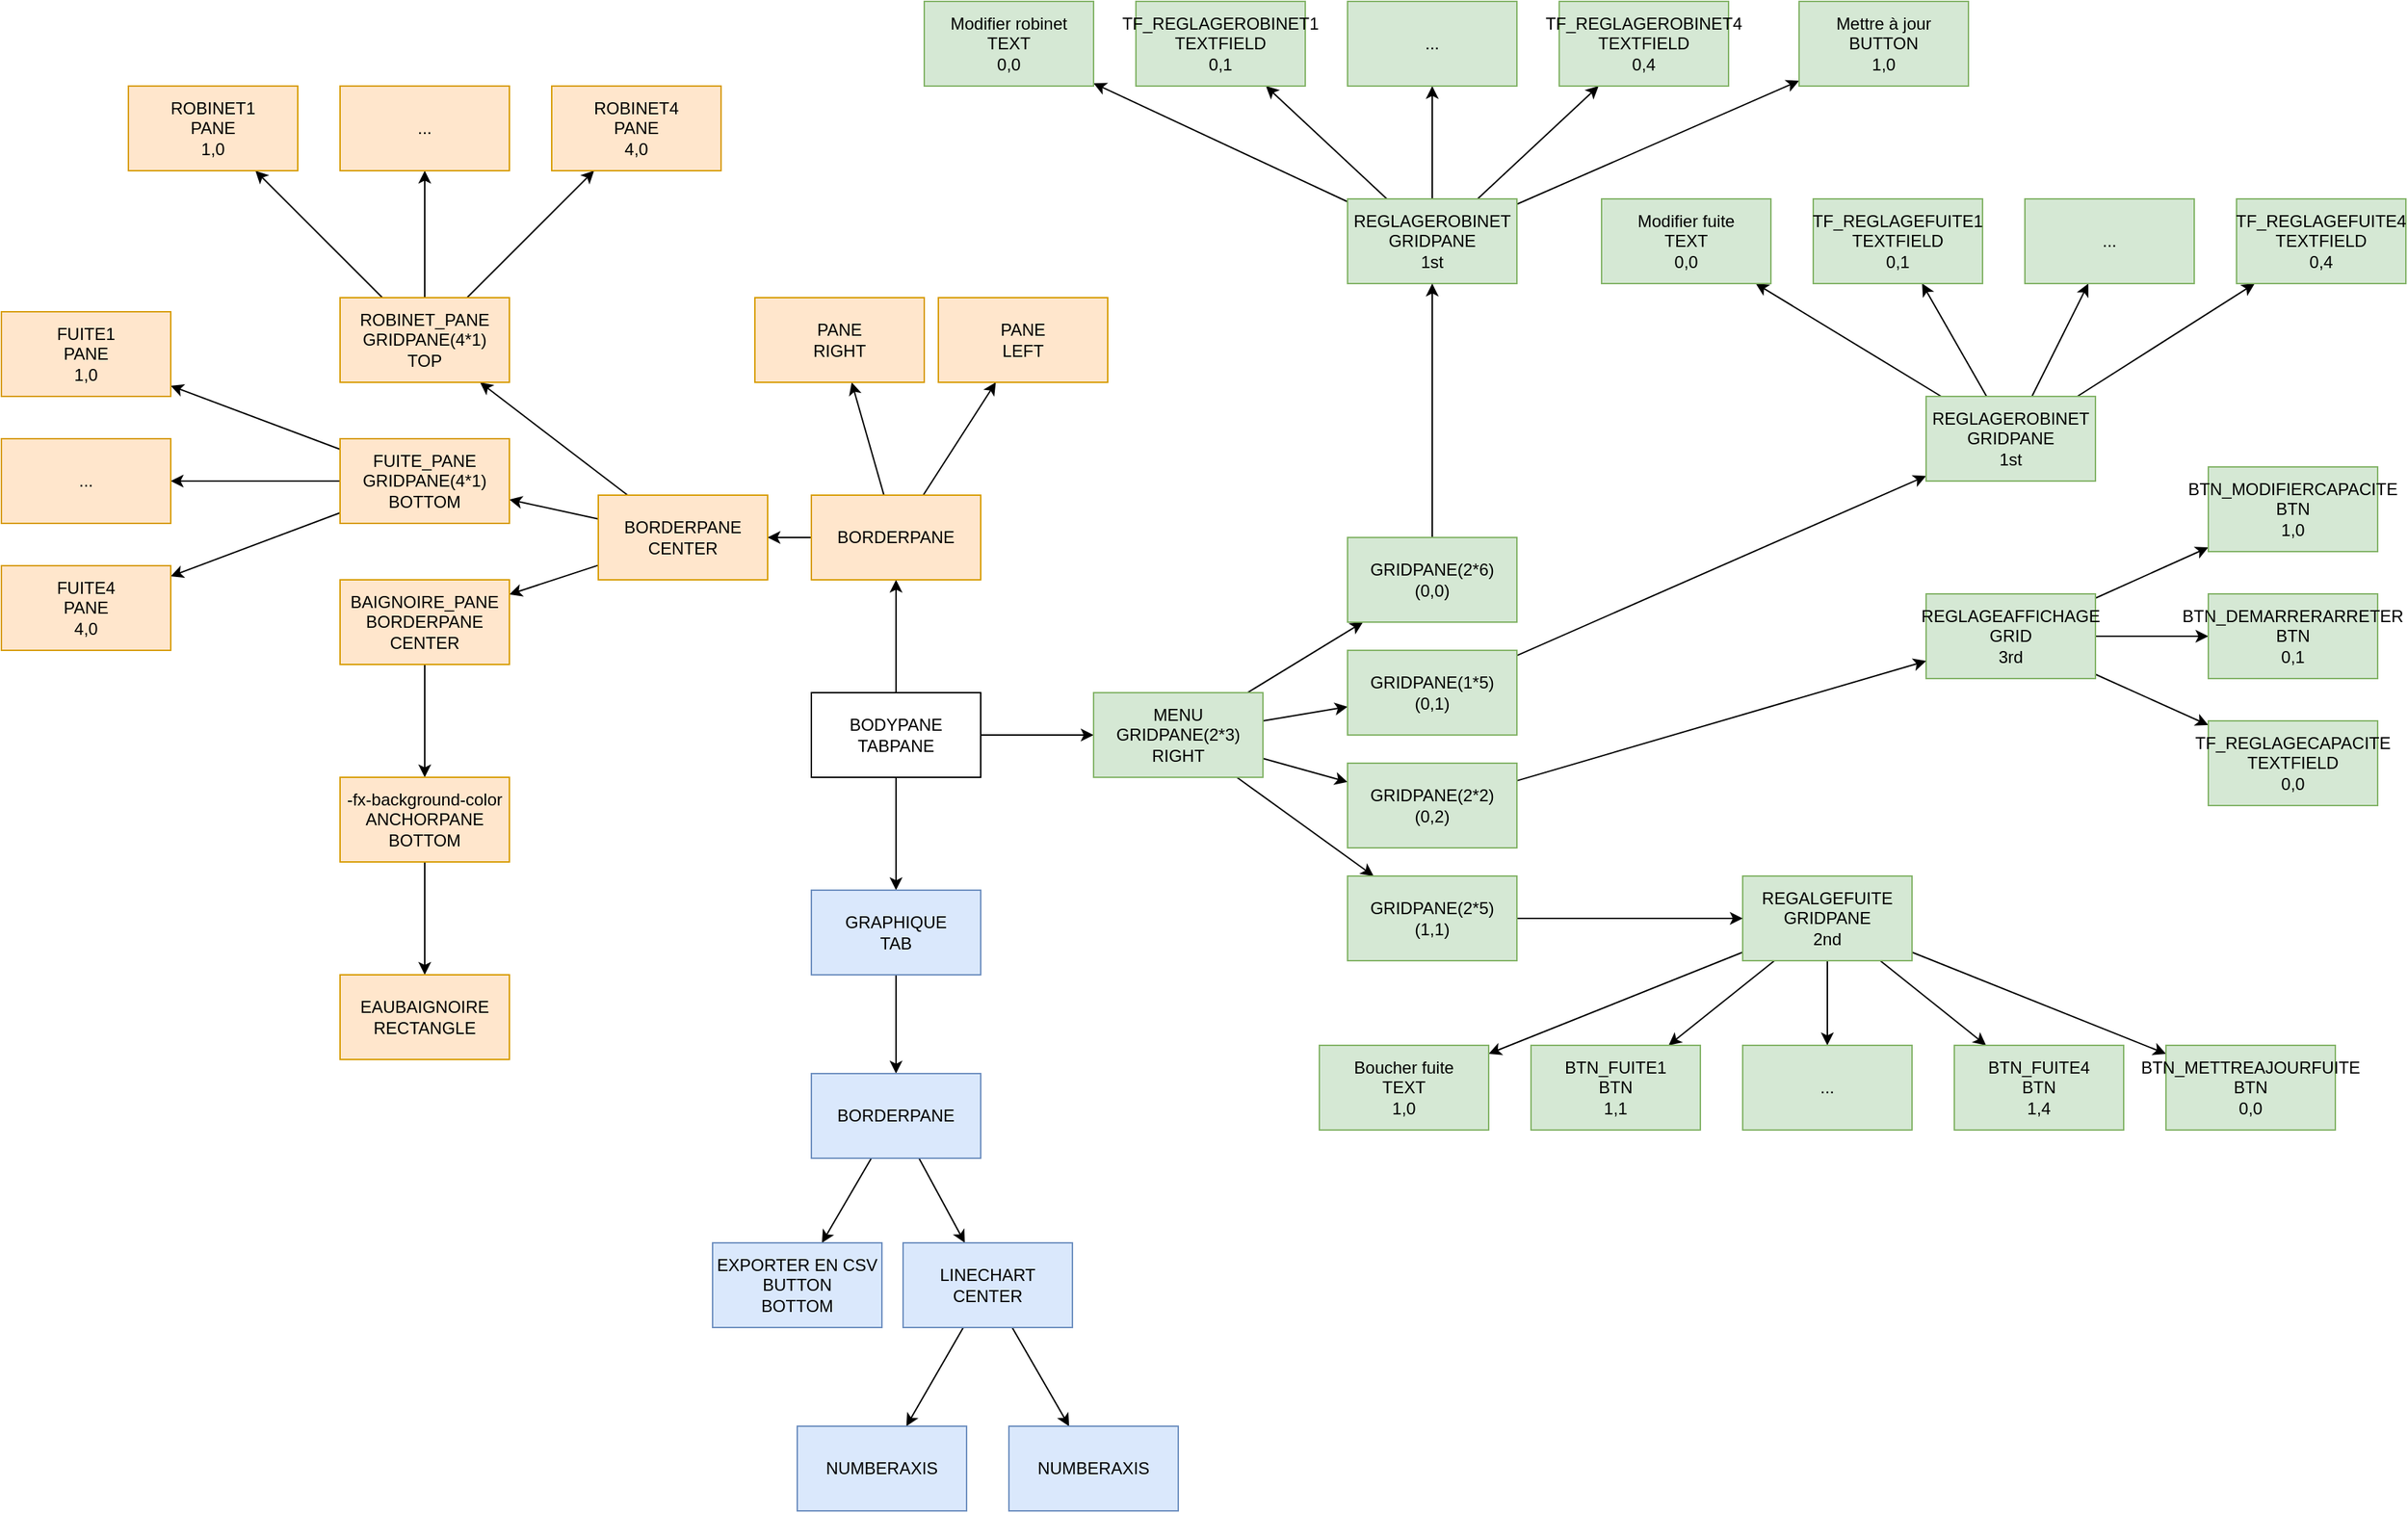 <mxfile version="24.4.10" type="device">
  <diagram name="Page-1" id="LZ7K36N-VkaVWjXydS0J">
    <mxGraphModel dx="1937" dy="2442" grid="1" gridSize="10" guides="1" tooltips="1" connect="1" arrows="1" fold="1" page="1" pageScale="1" pageWidth="850" pageHeight="1100" math="0" shadow="0">
      <root>
        <mxCell id="0" />
        <mxCell id="1" parent="0" />
        <mxCell id="IB6KKEzYAM_JYOzarY0I-3" value="" style="edgeStyle=orthogonalEdgeStyle;rounded=0;orthogonalLoop=1;jettySize=auto;html=1;" parent="1" source="IB6KKEzYAM_JYOzarY0I-1" target="IB6KKEzYAM_JYOzarY0I-2" edge="1">
          <mxGeometry relative="1" as="geometry" />
        </mxCell>
        <mxCell id="IB6KKEzYAM_JYOzarY0I-5" value="" style="edgeStyle=orthogonalEdgeStyle;rounded=0;orthogonalLoop=1;jettySize=auto;html=1;" parent="1" source="IB6KKEzYAM_JYOzarY0I-1" target="IB6KKEzYAM_JYOzarY0I-4" edge="1">
          <mxGeometry relative="1" as="geometry" />
        </mxCell>
        <mxCell id="IB6KKEzYAM_JYOzarY0I-53" value="" style="edgeStyle=none;rounded=0;orthogonalLoop=1;jettySize=auto;html=1;" parent="1" source="2NhJJZEaWzsQO4nIQOIo-3" target="IB6KKEzYAM_JYOzarY0I-52" edge="1">
          <mxGeometry relative="1" as="geometry">
            <mxPoint x="420" y="600" as="sourcePoint" />
          </mxGeometry>
        </mxCell>
        <mxCell id="2NhJJZEaWzsQO4nIQOIo-2" value="" style="edgeStyle=orthogonalEdgeStyle;rounded=0;orthogonalLoop=1;jettySize=auto;html=1;" edge="1" parent="1" source="IB6KKEzYAM_JYOzarY0I-1" target="2NhJJZEaWzsQO4nIQOIo-1">
          <mxGeometry relative="1" as="geometry" />
        </mxCell>
        <mxCell id="IB6KKEzYAM_JYOzarY0I-1" value="BODYPANE&lt;br&gt;TABPANE" style="rounded=0;whiteSpace=wrap;html=1;" parent="1" vertex="1">
          <mxGeometry x="360" y="270" width="120" height="60" as="geometry" />
        </mxCell>
        <mxCell id="IB6KKEzYAM_JYOzarY0I-28" value="" style="edgeStyle=none;rounded=0;orthogonalLoop=1;jettySize=auto;html=1;" parent="1" source="IB6KKEzYAM_JYOzarY0I-54" target="IB6KKEzYAM_JYOzarY0I-27" edge="1">
          <mxGeometry relative="1" as="geometry" />
        </mxCell>
        <mxCell id="IB6KKEzYAM_JYOzarY0I-30" style="edgeStyle=none;rounded=0;orthogonalLoop=1;jettySize=auto;html=1;" parent="1" source="IB6KKEzYAM_JYOzarY0I-54" target="IB6KKEzYAM_JYOzarY0I-29" edge="1">
          <mxGeometry relative="1" as="geometry" />
        </mxCell>
        <mxCell id="IB6KKEzYAM_JYOzarY0I-33" value="" style="edgeStyle=none;rounded=0;orthogonalLoop=1;jettySize=auto;html=1;" parent="1" source="IB6KKEzYAM_JYOzarY0I-2" target="IB6KKEzYAM_JYOzarY0I-32" edge="1">
          <mxGeometry relative="1" as="geometry" />
        </mxCell>
        <mxCell id="IB6KKEzYAM_JYOzarY0I-35" style="edgeStyle=none;rounded=0;orthogonalLoop=1;jettySize=auto;html=1;" parent="1" source="IB6KKEzYAM_JYOzarY0I-2" target="IB6KKEzYAM_JYOzarY0I-34" edge="1">
          <mxGeometry relative="1" as="geometry" />
        </mxCell>
        <mxCell id="IB6KKEzYAM_JYOzarY0I-37" style="edgeStyle=none;rounded=0;orthogonalLoop=1;jettySize=auto;html=1;" parent="1" source="IB6KKEzYAM_JYOzarY0I-54" target="IB6KKEzYAM_JYOzarY0I-36" edge="1">
          <mxGeometry relative="1" as="geometry" />
        </mxCell>
        <mxCell id="IB6KKEzYAM_JYOzarY0I-55" value="" style="edgeStyle=none;rounded=0;orthogonalLoop=1;jettySize=auto;html=1;" parent="1" source="IB6KKEzYAM_JYOzarY0I-2" target="IB6KKEzYAM_JYOzarY0I-54" edge="1">
          <mxGeometry relative="1" as="geometry" />
        </mxCell>
        <mxCell id="IB6KKEzYAM_JYOzarY0I-2" value="BORDERPANE" style="rounded=0;whiteSpace=wrap;html=1;fillColor=#ffe6cc;strokeColor=#d79b00;" parent="1" vertex="1">
          <mxGeometry x="360" y="130" width="120" height="60" as="geometry" />
        </mxCell>
        <mxCell id="2NhJJZEaWzsQO4nIQOIo-18" style="edgeStyle=none;rounded=0;orthogonalLoop=1;jettySize=auto;html=1;" edge="1" parent="1" source="IB6KKEzYAM_JYOzarY0I-4" target="2NhJJZEaWzsQO4nIQOIo-11">
          <mxGeometry relative="1" as="geometry" />
        </mxCell>
        <mxCell id="2NhJJZEaWzsQO4nIQOIo-19" style="edgeStyle=none;rounded=0;orthogonalLoop=1;jettySize=auto;html=1;" edge="1" parent="1" source="IB6KKEzYAM_JYOzarY0I-4" target="2NhJJZEaWzsQO4nIQOIo-12">
          <mxGeometry relative="1" as="geometry" />
        </mxCell>
        <mxCell id="2NhJJZEaWzsQO4nIQOIo-20" style="edgeStyle=none;rounded=0;orthogonalLoop=1;jettySize=auto;html=1;" edge="1" parent="1" source="IB6KKEzYAM_JYOzarY0I-4" target="2NhJJZEaWzsQO4nIQOIo-14">
          <mxGeometry relative="1" as="geometry" />
        </mxCell>
        <mxCell id="2NhJJZEaWzsQO4nIQOIo-21" style="edgeStyle=none;rounded=0;orthogonalLoop=1;jettySize=auto;html=1;" edge="1" parent="1" source="IB6KKEzYAM_JYOzarY0I-4" target="2NhJJZEaWzsQO4nIQOIo-16">
          <mxGeometry relative="1" as="geometry" />
        </mxCell>
        <mxCell id="IB6KKEzYAM_JYOzarY0I-4" value="&lt;div&gt;MENU&lt;br&gt;GRIDPANE(2*3)&lt;br&gt;&lt;/div&gt;&lt;div&gt;RIGHT&lt;/div&gt;" style="rounded=0;whiteSpace=wrap;html=1;fillColor=#d5e8d4;strokeColor=#82b366;" parent="1" vertex="1">
          <mxGeometry x="560" y="270" width="120" height="60" as="geometry" />
        </mxCell>
        <mxCell id="IB6KKEzYAM_JYOzarY0I-17" value="" style="edgeStyle=none;rounded=0;orthogonalLoop=1;jettySize=auto;html=1;" parent="1" source="IB6KKEzYAM_JYOzarY0I-6" target="IB6KKEzYAM_JYOzarY0I-16" edge="1">
          <mxGeometry relative="1" as="geometry" />
        </mxCell>
        <mxCell id="IB6KKEzYAM_JYOzarY0I-19" style="edgeStyle=none;rounded=0;orthogonalLoop=1;jettySize=auto;html=1;" parent="1" source="IB6KKEzYAM_JYOzarY0I-6" target="IB6KKEzYAM_JYOzarY0I-18" edge="1">
          <mxGeometry relative="1" as="geometry" />
        </mxCell>
        <mxCell id="IB6KKEzYAM_JYOzarY0I-22" value="" style="edgeStyle=none;rounded=0;orthogonalLoop=1;jettySize=auto;html=1;" parent="1" source="IB6KKEzYAM_JYOzarY0I-6" target="IB6KKEzYAM_JYOzarY0I-21" edge="1">
          <mxGeometry relative="1" as="geometry" />
        </mxCell>
        <mxCell id="2NhJJZEaWzsQO4nIQOIo-23" style="edgeStyle=none;rounded=0;orthogonalLoop=1;jettySize=auto;html=1;" edge="1" parent="1" source="IB6KKEzYAM_JYOzarY0I-6" target="2NhJJZEaWzsQO4nIQOIo-22">
          <mxGeometry relative="1" as="geometry" />
        </mxCell>
        <mxCell id="2NhJJZEaWzsQO4nIQOIo-25" value="" style="edgeStyle=none;rounded=0;orthogonalLoop=1;jettySize=auto;html=1;" edge="1" parent="1" source="IB6KKEzYAM_JYOzarY0I-6" target="2NhJJZEaWzsQO4nIQOIo-24">
          <mxGeometry relative="1" as="geometry" />
        </mxCell>
        <mxCell id="IB6KKEzYAM_JYOzarY0I-6" value="&lt;div&gt;REGLAGEROBINET&lt;br&gt;GRIDPANE&lt;br&gt;&lt;/div&gt;&lt;div&gt;1st&lt;br&gt;&lt;/div&gt;" style="rounded=0;whiteSpace=wrap;html=1;fillColor=#d5e8d4;strokeColor=#82b366;" parent="1" vertex="1">
          <mxGeometry x="740" y="-80" width="120" height="60" as="geometry" />
        </mxCell>
        <mxCell id="IB6KKEzYAM_JYOzarY0I-15" value="" style="edgeStyle=none;rounded=0;orthogonalLoop=1;jettySize=auto;html=1;" parent="1" source="IB6KKEzYAM_JYOzarY0I-8" target="IB6KKEzYAM_JYOzarY0I-14" edge="1">
          <mxGeometry relative="1" as="geometry" />
        </mxCell>
        <mxCell id="IB6KKEzYAM_JYOzarY0I-24" style="edgeStyle=none;rounded=0;orthogonalLoop=1;jettySize=auto;html=1;" parent="1" source="IB6KKEzYAM_JYOzarY0I-8" target="IB6KKEzYAM_JYOzarY0I-23" edge="1">
          <mxGeometry relative="1" as="geometry" />
        </mxCell>
        <mxCell id="IB6KKEzYAM_JYOzarY0I-26" value="" style="edgeStyle=none;rounded=0;orthogonalLoop=1;jettySize=auto;html=1;" parent="1" source="IB6KKEzYAM_JYOzarY0I-8" target="IB6KKEzYAM_JYOzarY0I-25" edge="1">
          <mxGeometry relative="1" as="geometry" />
        </mxCell>
        <mxCell id="2NhJJZEaWzsQO4nIQOIo-46" style="edgeStyle=none;rounded=0;orthogonalLoop=1;jettySize=auto;html=1;" edge="1" parent="1" source="IB6KKEzYAM_JYOzarY0I-8" target="2NhJJZEaWzsQO4nIQOIo-45">
          <mxGeometry relative="1" as="geometry" />
        </mxCell>
        <mxCell id="2NhJJZEaWzsQO4nIQOIo-48" style="edgeStyle=none;rounded=0;orthogonalLoop=1;jettySize=auto;html=1;" edge="1" parent="1" source="IB6KKEzYAM_JYOzarY0I-8" target="2NhJJZEaWzsQO4nIQOIo-47">
          <mxGeometry relative="1" as="geometry" />
        </mxCell>
        <mxCell id="IB6KKEzYAM_JYOzarY0I-8" value="&lt;div&gt;REGALGEFUITE&lt;br&gt;GRIDPANE&lt;br&gt;&lt;/div&gt;2nd" style="rounded=0;whiteSpace=wrap;html=1;fillColor=#d5e8d4;strokeColor=#82b366;" parent="1" vertex="1">
          <mxGeometry x="1020" y="400" width="120" height="60" as="geometry" />
        </mxCell>
        <mxCell id="IB6KKEzYAM_JYOzarY0I-59" style="edgeStyle=none;rounded=0;orthogonalLoop=1;jettySize=auto;html=1;" parent="1" source="IB6KKEzYAM_JYOzarY0I-10" target="IB6KKEzYAM_JYOzarY0I-58" edge="1">
          <mxGeometry relative="1" as="geometry" />
        </mxCell>
        <mxCell id="2NhJJZEaWzsQO4nIQOIo-41" style="edgeStyle=none;rounded=0;orthogonalLoop=1;jettySize=auto;html=1;" edge="1" parent="1" source="IB6KKEzYAM_JYOzarY0I-10" target="2NhJJZEaWzsQO4nIQOIo-39">
          <mxGeometry relative="1" as="geometry" />
        </mxCell>
        <mxCell id="2NhJJZEaWzsQO4nIQOIo-43" value="" style="edgeStyle=none;rounded=0;orthogonalLoop=1;jettySize=auto;html=1;" edge="1" parent="1" source="IB6KKEzYAM_JYOzarY0I-10" target="2NhJJZEaWzsQO4nIQOIo-42">
          <mxGeometry relative="1" as="geometry" />
        </mxCell>
        <mxCell id="IB6KKEzYAM_JYOzarY0I-10" value="&lt;div&gt;REGLAGEAFFICHAGE&lt;br&gt;GRID&lt;br&gt;&lt;/div&gt;&lt;div&gt;3rd&lt;br&gt;&lt;/div&gt;" style="rounded=0;whiteSpace=wrap;html=1;fillColor=#d5e8d4;strokeColor=#82b366;" parent="1" vertex="1">
          <mxGeometry x="1150" y="200" width="120" height="60" as="geometry" />
        </mxCell>
        <mxCell id="IB6KKEzYAM_JYOzarY0I-14" value="&lt;div&gt;BTN_FUITE1&lt;br&gt;BTN&lt;br&gt;&lt;/div&gt;1,1" style="rounded=0;whiteSpace=wrap;html=1;fillColor=#d5e8d4;strokeColor=#82b366;" parent="1" vertex="1">
          <mxGeometry x="870" y="520" width="120" height="60" as="geometry" />
        </mxCell>
        <mxCell id="IB6KKEzYAM_JYOzarY0I-16" value="&lt;div&gt;TF_REGLAGEROBINET1&lt;br&gt;TEXTFIELD&lt;br&gt;&lt;/div&gt;&lt;div&gt;0,1&lt;br&gt;&lt;/div&gt;" style="rounded=0;whiteSpace=wrap;html=1;fillColor=#d5e8d4;strokeColor=#82b366;" parent="1" vertex="1">
          <mxGeometry x="590" y="-220" width="120" height="60" as="geometry" />
        </mxCell>
        <mxCell id="IB6KKEzYAM_JYOzarY0I-18" value="&lt;div&gt;TF_REGLAGEROBINET4&lt;br&gt;TEXTFIELD&lt;br&gt;&lt;/div&gt;&lt;div&gt;0,4&lt;br&gt;&lt;/div&gt;" style="rounded=0;whiteSpace=wrap;html=1;fillColor=#d5e8d4;strokeColor=#82b366;" parent="1" vertex="1">
          <mxGeometry x="890" y="-220" width="120" height="60" as="geometry" />
        </mxCell>
        <mxCell id="IB6KKEzYAM_JYOzarY0I-21" value="..." style="rounded=0;whiteSpace=wrap;html=1;fillColor=#d5e8d4;strokeColor=#82b366;" parent="1" vertex="1">
          <mxGeometry x="740" y="-220" width="120" height="60" as="geometry" />
        </mxCell>
        <mxCell id="IB6KKEzYAM_JYOzarY0I-23" value="&lt;div&gt;BTN_FUITE4&lt;br&gt;BTN&lt;br&gt;&lt;/div&gt;1,4" style="rounded=0;whiteSpace=wrap;html=1;fillColor=#d5e8d4;strokeColor=#82b366;" parent="1" vertex="1">
          <mxGeometry x="1170" y="520" width="120" height="60" as="geometry" />
        </mxCell>
        <mxCell id="IB6KKEzYAM_JYOzarY0I-25" value="..." style="rounded=0;whiteSpace=wrap;html=1;fillColor=#d5e8d4;strokeColor=#82b366;" parent="1" vertex="1">
          <mxGeometry x="1020" y="520" width="120" height="60" as="geometry" />
        </mxCell>
        <mxCell id="IB6KKEzYAM_JYOzarY0I-49" style="edgeStyle=none;rounded=0;orthogonalLoop=1;jettySize=auto;html=1;" parent="1" source="IB6KKEzYAM_JYOzarY0I-27" target="IB6KKEzYAM_JYOzarY0I-40" edge="1">
          <mxGeometry relative="1" as="geometry" />
        </mxCell>
        <mxCell id="IB6KKEzYAM_JYOzarY0I-50" style="edgeStyle=none;rounded=0;orthogonalLoop=1;jettySize=auto;html=1;" parent="1" source="IB6KKEzYAM_JYOzarY0I-27" target="IB6KKEzYAM_JYOzarY0I-42" edge="1">
          <mxGeometry relative="1" as="geometry" />
        </mxCell>
        <mxCell id="IB6KKEzYAM_JYOzarY0I-51" style="edgeStyle=none;rounded=0;orthogonalLoop=1;jettySize=auto;html=1;" parent="1" source="IB6KKEzYAM_JYOzarY0I-27" target="IB6KKEzYAM_JYOzarY0I-41" edge="1">
          <mxGeometry relative="1" as="geometry" />
        </mxCell>
        <mxCell id="IB6KKEzYAM_JYOzarY0I-27" value="ROBINET_PANE&lt;br&gt;GRIDPANE(4*1)&lt;br&gt;TOP" style="rounded=0;whiteSpace=wrap;html=1;fillColor=#ffe6cc;strokeColor=#d79b00;" parent="1" vertex="1">
          <mxGeometry x="26" y="-10" width="120" height="60" as="geometry" />
        </mxCell>
        <mxCell id="IB6KKEzYAM_JYOzarY0I-46" style="edgeStyle=none;rounded=0;orthogonalLoop=1;jettySize=auto;html=1;" parent="1" source="IB6KKEzYAM_JYOzarY0I-29" target="IB6KKEzYAM_JYOzarY0I-45" edge="1">
          <mxGeometry relative="1" as="geometry" />
        </mxCell>
        <mxCell id="IB6KKEzYAM_JYOzarY0I-47" style="edgeStyle=none;rounded=0;orthogonalLoop=1;jettySize=auto;html=1;" parent="1" source="IB6KKEzYAM_JYOzarY0I-29" target="IB6KKEzYAM_JYOzarY0I-43" edge="1">
          <mxGeometry relative="1" as="geometry" />
        </mxCell>
        <mxCell id="IB6KKEzYAM_JYOzarY0I-48" style="edgeStyle=none;rounded=0;orthogonalLoop=1;jettySize=auto;html=1;" parent="1" source="IB6KKEzYAM_JYOzarY0I-29" target="IB6KKEzYAM_JYOzarY0I-44" edge="1">
          <mxGeometry relative="1" as="geometry" />
        </mxCell>
        <mxCell id="IB6KKEzYAM_JYOzarY0I-29" value="FUITE_PANE&lt;br&gt;GRIDPANE(4*1)&lt;br&gt;BOTTOM" style="rounded=0;whiteSpace=wrap;html=1;fillColor=#ffe6cc;strokeColor=#d79b00;" parent="1" vertex="1">
          <mxGeometry x="26" y="90" width="120" height="60" as="geometry" />
        </mxCell>
        <mxCell id="IB6KKEzYAM_JYOzarY0I-32" value="PANE&lt;br&gt;RIGHT" style="rounded=0;whiteSpace=wrap;html=1;fillColor=#ffe6cc;strokeColor=#d79b00;" parent="1" vertex="1">
          <mxGeometry x="320" y="-10" width="120" height="60" as="geometry" />
        </mxCell>
        <mxCell id="IB6KKEzYAM_JYOzarY0I-34" value="PANE&lt;br&gt;LEFT" style="rounded=0;whiteSpace=wrap;html=1;fillColor=#ffe6cc;strokeColor=#d79b00;" parent="1" vertex="1">
          <mxGeometry x="450" y="-10" width="120" height="60" as="geometry" />
        </mxCell>
        <mxCell id="IB6KKEzYAM_JYOzarY0I-39" value="" style="edgeStyle=none;rounded=0;orthogonalLoop=1;jettySize=auto;html=1;" parent="1" source="IB6KKEzYAM_JYOzarY0I-36" target="IB6KKEzYAM_JYOzarY0I-38" edge="1">
          <mxGeometry relative="1" as="geometry" />
        </mxCell>
        <mxCell id="IB6KKEzYAM_JYOzarY0I-36" value="BAIGNOIRE_PANE&lt;br&gt;&lt;div&gt;BORDERPANE&lt;/div&gt;CENTER" style="rounded=0;whiteSpace=wrap;html=1;fillColor=#ffe6cc;strokeColor=#d79b00;" parent="1" vertex="1">
          <mxGeometry x="26" y="190" width="120" height="60" as="geometry" />
        </mxCell>
        <mxCell id="2NhJJZEaWzsQO4nIQOIo-51" value="" style="edgeStyle=none;rounded=0;orthogonalLoop=1;jettySize=auto;html=1;" edge="1" parent="1" source="IB6KKEzYAM_JYOzarY0I-38" target="2NhJJZEaWzsQO4nIQOIo-50">
          <mxGeometry relative="1" as="geometry" />
        </mxCell>
        <mxCell id="IB6KKEzYAM_JYOzarY0I-38" value="&lt;div&gt;-fx-background-color&lt;br&gt;&lt;/div&gt;&lt;div&gt;ANCHORPANE&lt;/div&gt;&lt;div&gt;BOTTOM&lt;/div&gt;" style="rounded=0;whiteSpace=wrap;html=1;fillColor=#ffe6cc;strokeColor=#d79b00;" parent="1" vertex="1">
          <mxGeometry x="26" y="330" width="120" height="60" as="geometry" />
        </mxCell>
        <mxCell id="IB6KKEzYAM_JYOzarY0I-40" value="&lt;div&gt;ROBINET1&lt;br&gt;PANE&lt;br&gt;&lt;/div&gt;&lt;div&gt;1,0&lt;br&gt;&lt;/div&gt;" style="rounded=0;whiteSpace=wrap;html=1;fillColor=#ffe6cc;strokeColor=#d79b00;" parent="1" vertex="1">
          <mxGeometry x="-124" y="-160" width="120" height="60" as="geometry" />
        </mxCell>
        <mxCell id="IB6KKEzYAM_JYOzarY0I-41" value="&lt;div&gt;ROBINET4&lt;br&gt;PANE&lt;/div&gt;&lt;div&gt;4,0&lt;br&gt;&lt;/div&gt;" style="rounded=0;whiteSpace=wrap;html=1;fillColor=#ffe6cc;strokeColor=#d79b00;" parent="1" vertex="1">
          <mxGeometry x="176" y="-160" width="120" height="60" as="geometry" />
        </mxCell>
        <mxCell id="IB6KKEzYAM_JYOzarY0I-42" value="..." style="rounded=0;whiteSpace=wrap;html=1;fillColor=#ffe6cc;strokeColor=#d79b00;" parent="1" vertex="1">
          <mxGeometry x="26" y="-160" width="120" height="60" as="geometry" />
        </mxCell>
        <mxCell id="IB6KKEzYAM_JYOzarY0I-43" value="&lt;div&gt;FUITE1&lt;br&gt;PANE&lt;/div&gt;1,0" style="rounded=0;whiteSpace=wrap;html=1;fillColor=#ffe6cc;strokeColor=#d79b00;" parent="1" vertex="1">
          <mxGeometry x="-214" width="120" height="60" as="geometry" />
        </mxCell>
        <mxCell id="IB6KKEzYAM_JYOzarY0I-44" value="&lt;div&gt;FUITE4&lt;br&gt;PANE&lt;br&gt;&lt;/div&gt;4,0" style="rounded=0;whiteSpace=wrap;html=1;fillColor=#ffe6cc;strokeColor=#d79b00;" parent="1" vertex="1">
          <mxGeometry x="-214" y="180" width="120" height="60" as="geometry" />
        </mxCell>
        <mxCell id="IB6KKEzYAM_JYOzarY0I-45" value="..." style="rounded=0;whiteSpace=wrap;html=1;fillColor=#ffe6cc;strokeColor=#d79b00;" parent="1" vertex="1">
          <mxGeometry x="-214" y="90" width="120" height="60" as="geometry" />
        </mxCell>
        <mxCell id="2NhJJZEaWzsQO4nIQOIo-8" value="" style="edgeStyle=none;rounded=0;orthogonalLoop=1;jettySize=auto;html=1;" edge="1" parent="1" source="IB6KKEzYAM_JYOzarY0I-52" target="2NhJJZEaWzsQO4nIQOIo-7">
          <mxGeometry relative="1" as="geometry" />
        </mxCell>
        <mxCell id="2NhJJZEaWzsQO4nIQOIo-10" style="edgeStyle=none;rounded=0;orthogonalLoop=1;jettySize=auto;html=1;" edge="1" parent="1" source="IB6KKEzYAM_JYOzarY0I-52" target="2NhJJZEaWzsQO4nIQOIo-9">
          <mxGeometry relative="1" as="geometry" />
        </mxCell>
        <mxCell id="IB6KKEzYAM_JYOzarY0I-52" value="&lt;div&gt;LINECHART&lt;/div&gt;&lt;div&gt;CENTER&lt;br&gt;&lt;/div&gt;" style="rounded=0;whiteSpace=wrap;html=1;fillColor=#dae8fc;strokeColor=#6c8ebf;" parent="1" vertex="1">
          <mxGeometry x="425" y="660" width="120" height="60" as="geometry" />
        </mxCell>
        <mxCell id="IB6KKEzYAM_JYOzarY0I-54" value="BORDERPANE&lt;br&gt;CENTER" style="rounded=0;whiteSpace=wrap;html=1;fillColor=#ffe6cc;strokeColor=#d79b00;" parent="1" vertex="1">
          <mxGeometry x="209" y="130" width="120" height="60" as="geometry" />
        </mxCell>
        <mxCell id="IB6KKEzYAM_JYOzarY0I-58" value="&lt;div&gt;BTN_DEMARRERARRETER&lt;br&gt;BTN&lt;/div&gt;&lt;div&gt;0,1&lt;br&gt;&lt;/div&gt;" style="rounded=0;whiteSpace=wrap;html=1;fillColor=#d5e8d4;strokeColor=#82b366;" parent="1" vertex="1">
          <mxGeometry x="1350" y="200" width="120" height="60" as="geometry" />
        </mxCell>
        <mxCell id="2NhJJZEaWzsQO4nIQOIo-4" value="" style="edgeStyle=orthogonalEdgeStyle;rounded=0;orthogonalLoop=1;jettySize=auto;html=1;" edge="1" parent="1" source="2NhJJZEaWzsQO4nIQOIo-1" target="2NhJJZEaWzsQO4nIQOIo-3">
          <mxGeometry relative="1" as="geometry" />
        </mxCell>
        <mxCell id="2NhJJZEaWzsQO4nIQOIo-1" value="GRAPHIQUE&lt;br&gt;TAB" style="rounded=0;whiteSpace=wrap;html=1;fillColor=#dae8fc;strokeColor=#6c8ebf;" vertex="1" parent="1">
          <mxGeometry x="360" y="410" width="120" height="60" as="geometry" />
        </mxCell>
        <mxCell id="2NhJJZEaWzsQO4nIQOIo-6" value="" style="rounded=0;orthogonalLoop=1;jettySize=auto;html=1;" edge="1" parent="1" source="2NhJJZEaWzsQO4nIQOIo-3" target="2NhJJZEaWzsQO4nIQOIo-5">
          <mxGeometry relative="1" as="geometry" />
        </mxCell>
        <mxCell id="2NhJJZEaWzsQO4nIQOIo-3" value="BORDERPANE" style="rounded=0;whiteSpace=wrap;html=1;fillColor=#dae8fc;strokeColor=#6c8ebf;" vertex="1" parent="1">
          <mxGeometry x="360" y="540" width="120" height="60" as="geometry" />
        </mxCell>
        <mxCell id="2NhJJZEaWzsQO4nIQOIo-5" value="&lt;div&gt;EXPORTER EN CSV&lt;br&gt;&lt;/div&gt;&lt;div&gt;BUTTON&lt;/div&gt;&lt;div&gt;BOTTOM&lt;br&gt;&lt;/div&gt;" style="rounded=0;whiteSpace=wrap;html=1;fillColor=#dae8fc;strokeColor=#6c8ebf;" vertex="1" parent="1">
          <mxGeometry x="290" y="660" width="120" height="60" as="geometry" />
        </mxCell>
        <mxCell id="2NhJJZEaWzsQO4nIQOIo-7" value="NUMBERAXIS" style="rounded=0;whiteSpace=wrap;html=1;fillColor=#dae8fc;strokeColor=#6c8ebf;" vertex="1" parent="1">
          <mxGeometry x="350" y="790" width="120" height="60" as="geometry" />
        </mxCell>
        <mxCell id="2NhJJZEaWzsQO4nIQOIo-9" value="NUMBERAXIS" style="rounded=0;whiteSpace=wrap;html=1;fillColor=#dae8fc;strokeColor=#6c8ebf;" vertex="1" parent="1">
          <mxGeometry x="500" y="790" width="120" height="60" as="geometry" />
        </mxCell>
        <mxCell id="2NhJJZEaWzsQO4nIQOIo-26" style="edgeStyle=none;rounded=0;orthogonalLoop=1;jettySize=auto;html=1;" edge="1" parent="1" source="2NhJJZEaWzsQO4nIQOIo-11" target="IB6KKEzYAM_JYOzarY0I-6">
          <mxGeometry relative="1" as="geometry" />
        </mxCell>
        <mxCell id="2NhJJZEaWzsQO4nIQOIo-11" value="&lt;div&gt;GRIDPANE(2*6)&lt;br&gt;&lt;/div&gt;&lt;div&gt;(0,0)&lt;br&gt;&lt;/div&gt;" style="rounded=0;whiteSpace=wrap;html=1;fillColor=#d5e8d4;strokeColor=#82b366;" vertex="1" parent="1">
          <mxGeometry x="740" y="160" width="120" height="60" as="geometry" />
        </mxCell>
        <mxCell id="2NhJJZEaWzsQO4nIQOIo-38" style="edgeStyle=none;rounded=0;orthogonalLoop=1;jettySize=auto;html=1;" edge="1" parent="1" source="2NhJJZEaWzsQO4nIQOIo-12" target="2NhJJZEaWzsQO4nIQOIo-32">
          <mxGeometry relative="1" as="geometry" />
        </mxCell>
        <mxCell id="2NhJJZEaWzsQO4nIQOIo-12" value="&lt;div&gt;GRIDPANE(1*5)&lt;br&gt;&lt;/div&gt;&lt;div&gt;(0,1)&lt;br&gt;&lt;/div&gt;" style="rounded=0;whiteSpace=wrap;html=1;fillColor=#d5e8d4;strokeColor=#82b366;" vertex="1" parent="1">
          <mxGeometry x="740" y="240" width="120" height="60" as="geometry" />
        </mxCell>
        <mxCell id="2NhJJZEaWzsQO4nIQOIo-44" style="edgeStyle=none;rounded=0;orthogonalLoop=1;jettySize=auto;html=1;" edge="1" parent="1" source="2NhJJZEaWzsQO4nIQOIo-14" target="IB6KKEzYAM_JYOzarY0I-10">
          <mxGeometry relative="1" as="geometry" />
        </mxCell>
        <mxCell id="2NhJJZEaWzsQO4nIQOIo-14" value="&lt;div&gt;GRIDPANE(2*2)&lt;br&gt;&lt;/div&gt;&lt;div&gt;(0,2)&lt;br&gt;&lt;/div&gt;" style="rounded=0;whiteSpace=wrap;html=1;fillColor=#d5e8d4;strokeColor=#82b366;" vertex="1" parent="1">
          <mxGeometry x="740" y="320" width="120" height="60" as="geometry" />
        </mxCell>
        <mxCell id="2NhJJZEaWzsQO4nIQOIo-49" style="edgeStyle=none;rounded=0;orthogonalLoop=1;jettySize=auto;html=1;exitX=1;exitY=0.5;exitDx=0;exitDy=0;" edge="1" parent="1" source="2NhJJZEaWzsQO4nIQOIo-16" target="IB6KKEzYAM_JYOzarY0I-8">
          <mxGeometry relative="1" as="geometry" />
        </mxCell>
        <mxCell id="2NhJJZEaWzsQO4nIQOIo-16" value="&lt;div&gt;GRIDPANE(2*5)&lt;br&gt;&lt;/div&gt;&lt;div&gt;(1,1)&lt;br&gt;&lt;/div&gt;" style="rounded=0;whiteSpace=wrap;html=1;fillColor=#d5e8d4;strokeColor=#82b366;" vertex="1" parent="1">
          <mxGeometry x="740" y="400" width="120" height="60" as="geometry" />
        </mxCell>
        <mxCell id="2NhJJZEaWzsQO4nIQOIo-22" value="&lt;div&gt;Modifier robinet&lt;br&gt;TEXT&lt;br&gt;&lt;/div&gt;&lt;div&gt;0,0&lt;br&gt;&lt;/div&gt;" style="rounded=0;whiteSpace=wrap;html=1;fillColor=#d5e8d4;strokeColor=#82b366;" vertex="1" parent="1">
          <mxGeometry x="440" y="-220" width="120" height="60" as="geometry" />
        </mxCell>
        <mxCell id="2NhJJZEaWzsQO4nIQOIo-24" value="&lt;div&gt;Mettre à jour&lt;br&gt;BUTTON&lt;br&gt;&lt;/div&gt;&lt;div&gt;1,0&lt;br&gt;&lt;/div&gt;" style="rounded=0;whiteSpace=wrap;html=1;fillColor=#d5e8d4;strokeColor=#82b366;" vertex="1" parent="1">
          <mxGeometry x="1060" y="-220" width="120" height="60" as="geometry" />
        </mxCell>
        <mxCell id="2NhJJZEaWzsQO4nIQOIo-27" value="" style="edgeStyle=none;rounded=0;orthogonalLoop=1;jettySize=auto;html=1;" edge="1" parent="1" source="2NhJJZEaWzsQO4nIQOIo-32" target="2NhJJZEaWzsQO4nIQOIo-33">
          <mxGeometry relative="1" as="geometry" />
        </mxCell>
        <mxCell id="2NhJJZEaWzsQO4nIQOIo-28" style="edgeStyle=none;rounded=0;orthogonalLoop=1;jettySize=auto;html=1;" edge="1" parent="1" source="2NhJJZEaWzsQO4nIQOIo-32" target="2NhJJZEaWzsQO4nIQOIo-34">
          <mxGeometry relative="1" as="geometry" />
        </mxCell>
        <mxCell id="2NhJJZEaWzsQO4nIQOIo-29" value="" style="edgeStyle=none;rounded=0;orthogonalLoop=1;jettySize=auto;html=1;" edge="1" parent="1" source="2NhJJZEaWzsQO4nIQOIo-32" target="2NhJJZEaWzsQO4nIQOIo-35">
          <mxGeometry relative="1" as="geometry" />
        </mxCell>
        <mxCell id="2NhJJZEaWzsQO4nIQOIo-30" style="edgeStyle=none;rounded=0;orthogonalLoop=1;jettySize=auto;html=1;" edge="1" parent="1" source="2NhJJZEaWzsQO4nIQOIo-32" target="2NhJJZEaWzsQO4nIQOIo-36">
          <mxGeometry relative="1" as="geometry" />
        </mxCell>
        <mxCell id="2NhJJZEaWzsQO4nIQOIo-32" value="&lt;div&gt;REGLAGEROBINET&lt;br&gt;GRIDPANE&lt;br&gt;&lt;/div&gt;&lt;div&gt;1st&lt;br&gt;&lt;/div&gt;" style="rounded=0;whiteSpace=wrap;html=1;fillColor=#d5e8d4;strokeColor=#82b366;" vertex="1" parent="1">
          <mxGeometry x="1150" y="60" width="120" height="60" as="geometry" />
        </mxCell>
        <mxCell id="2NhJJZEaWzsQO4nIQOIo-33" value="&lt;div&gt;TF_REGLAGEFUITE1&lt;br&gt;TEXTFIELD&lt;br&gt;&lt;/div&gt;&lt;div&gt;0,1&lt;br&gt;&lt;/div&gt;" style="rounded=0;whiteSpace=wrap;html=1;fillColor=#d5e8d4;strokeColor=#82b366;" vertex="1" parent="1">
          <mxGeometry x="1070" y="-80" width="120" height="60" as="geometry" />
        </mxCell>
        <mxCell id="2NhJJZEaWzsQO4nIQOIo-34" value="&lt;div&gt;TF_REGLAGEFUITE4&lt;br&gt;TEXTFIELD&lt;br&gt;&lt;/div&gt;&lt;div&gt;0,4&lt;br&gt;&lt;/div&gt;" style="rounded=0;whiteSpace=wrap;html=1;fillColor=#d5e8d4;strokeColor=#82b366;" vertex="1" parent="1">
          <mxGeometry x="1370" y="-80" width="120" height="60" as="geometry" />
        </mxCell>
        <mxCell id="2NhJJZEaWzsQO4nIQOIo-35" value="..." style="rounded=0;whiteSpace=wrap;html=1;fillColor=#d5e8d4;strokeColor=#82b366;" vertex="1" parent="1">
          <mxGeometry x="1220" y="-80" width="120" height="60" as="geometry" />
        </mxCell>
        <mxCell id="2NhJJZEaWzsQO4nIQOIo-36" value="&lt;div&gt;Modifier fuite&lt;br&gt;TEXT&lt;br&gt;&lt;/div&gt;&lt;div&gt;0,0&lt;br&gt;&lt;/div&gt;" style="rounded=0;whiteSpace=wrap;html=1;fillColor=#d5e8d4;strokeColor=#82b366;" vertex="1" parent="1">
          <mxGeometry x="920" y="-80" width="120" height="60" as="geometry" />
        </mxCell>
        <mxCell id="2NhJJZEaWzsQO4nIQOIo-39" value="&lt;div&gt;BTN_MODIFIERCAPACITE&lt;br&gt;BTN&lt;/div&gt;&lt;div&gt;1,0&lt;br&gt;&lt;/div&gt;" style="rounded=0;whiteSpace=wrap;html=1;fillColor=#d5e8d4;strokeColor=#82b366;" vertex="1" parent="1">
          <mxGeometry x="1350" y="110" width="120" height="60" as="geometry" />
        </mxCell>
        <mxCell id="2NhJJZEaWzsQO4nIQOIo-42" value="&lt;div&gt;TF_REGLAGECAPACITE&lt;br&gt;TEXTFIELD&lt;br&gt;&lt;/div&gt;&lt;div&gt;0,0&lt;br&gt;&lt;/div&gt;" style="rounded=0;whiteSpace=wrap;html=1;fillColor=#d5e8d4;strokeColor=#82b366;" vertex="1" parent="1">
          <mxGeometry x="1350" y="290" width="120" height="60" as="geometry" />
        </mxCell>
        <mxCell id="2NhJJZEaWzsQO4nIQOIo-45" value="&lt;div&gt;Boucher fuite&lt;br&gt;TEXT&lt;br&gt;&lt;/div&gt;&lt;div&gt;1,0&lt;br&gt;&lt;/div&gt;" style="rounded=0;whiteSpace=wrap;html=1;fillColor=#d5e8d4;strokeColor=#82b366;" vertex="1" parent="1">
          <mxGeometry x="720" y="520" width="120" height="60" as="geometry" />
        </mxCell>
        <mxCell id="2NhJJZEaWzsQO4nIQOIo-47" value="&lt;div&gt;BTN_METTREAJOURFUITE&lt;br&gt;BTN&lt;/div&gt;&lt;div&gt;0,0&lt;br&gt;&lt;/div&gt;" style="rounded=0;whiteSpace=wrap;html=1;fillColor=#d5e8d4;strokeColor=#82b366;" vertex="1" parent="1">
          <mxGeometry x="1320" y="520" width="120" height="60" as="geometry" />
        </mxCell>
        <mxCell id="2NhJJZEaWzsQO4nIQOIo-50" value="&lt;div&gt;EAUBAIGNOIRE&lt;/div&gt;RECTANGLE" style="rounded=0;whiteSpace=wrap;html=1;fillColor=#ffe6cc;strokeColor=#d79b00;" vertex="1" parent="1">
          <mxGeometry x="26" y="470" width="120" height="60" as="geometry" />
        </mxCell>
      </root>
    </mxGraphModel>
  </diagram>
</mxfile>
